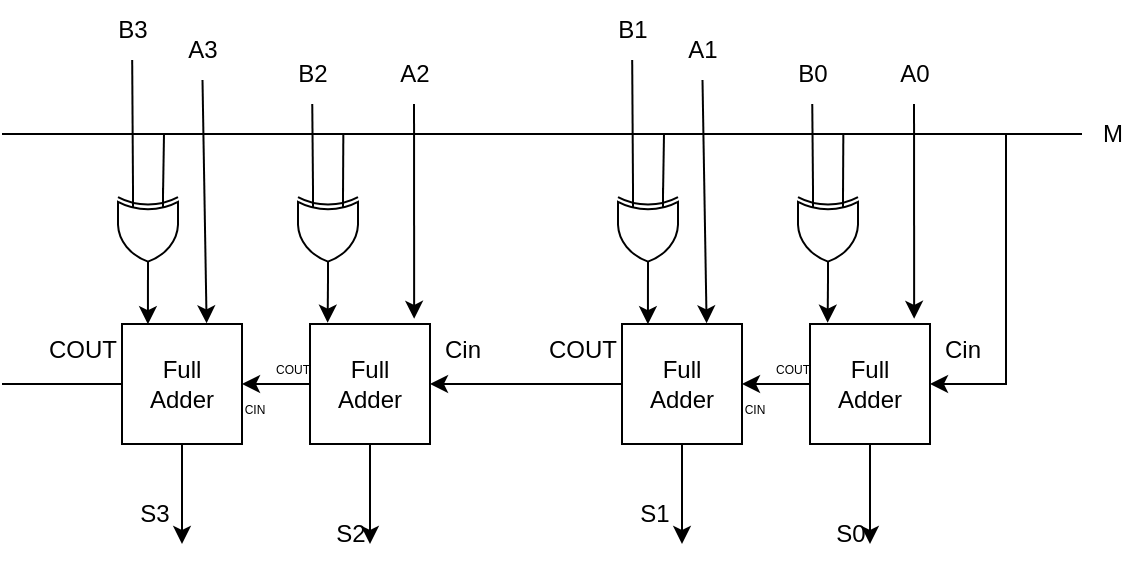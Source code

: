 <mxfile>
    <diagram id="flreC9h3vdEYkrik5NTV" name="Page-1">
        <mxGraphModel dx="517" dy="333" grid="1" gridSize="10" guides="1" tooltips="1" connect="1" arrows="1" fold="1" page="1" pageScale="1" pageWidth="827" pageHeight="1169" math="0" shadow="0">
            <root>
                <mxCell id="0"/>
                <mxCell id="1" parent="0"/>
                <mxCell id="87" style="edgeStyle=none;html=1;" edge="1" parent="1" source="88">
                    <mxGeometry relative="1" as="geometry">
                        <mxPoint x="560" y="422" as="targetPoint"/>
                    </mxGeometry>
                </mxCell>
                <mxCell id="144" style="edgeStyle=none;html=1;exitX=0;exitY=0.5;exitDx=0;exitDy=0;entryX=1;entryY=0.5;entryDx=0;entryDy=0;" edge="1" parent="1" source="88" target="120">
                    <mxGeometry relative="1" as="geometry"/>
                </mxCell>
                <mxCell id="88" value="Full&lt;div&gt;Adder&lt;/div&gt;" style="whiteSpace=wrap;html=1;" vertex="1" parent="1">
                    <mxGeometry x="530" y="312" width="60" height="60" as="geometry"/>
                </mxCell>
                <mxCell id="89" style="edgeStyle=none;html=1;entryX=1;entryY=0.5;entryDx=0;entryDy=0;" edge="1" parent="1" source="91" target="88">
                    <mxGeometry relative="1" as="geometry"/>
                </mxCell>
                <mxCell id="90" style="edgeStyle=none;html=1;" edge="1" parent="1" source="91">
                    <mxGeometry relative="1" as="geometry">
                        <mxPoint x="654" y="422" as="targetPoint"/>
                    </mxGeometry>
                </mxCell>
                <mxCell id="91" value="Full&lt;div&gt;Adder&lt;/div&gt;" style="whiteSpace=wrap;html=1;" vertex="1" parent="1">
                    <mxGeometry x="624" y="312" width="60" height="60" as="geometry"/>
                </mxCell>
                <mxCell id="92" style="edgeStyle=none;html=1;exitX=0;exitY=0.25;exitDx=0;exitDy=0;exitPerimeter=0;endArrow=none;endFill=0;" edge="1" parent="1">
                    <mxGeometry relative="1" as="geometry">
                        <mxPoint x="551" y="217" as="targetPoint"/>
                        <mxPoint x="550.5" y="248" as="sourcePoint"/>
                    </mxGeometry>
                </mxCell>
                <mxCell id="93" value="" style="verticalLabelPosition=bottom;shadow=0;dashed=0;align=center;html=1;verticalAlign=top;shape=mxgraph.electrical.logic_gates.logic_gate;operation=xor;rotation=90;" vertex="1" parent="1">
                    <mxGeometry x="520" y="252" width="46" height="30" as="geometry"/>
                </mxCell>
                <mxCell id="94" style="edgeStyle=none;html=1;exitX=0;exitY=0.25;exitDx=0;exitDy=0;exitPerimeter=0;endArrow=none;endFill=0;" edge="1" parent="1">
                    <mxGeometry relative="1" as="geometry">
                        <mxPoint x="640.667" y="217" as="targetPoint"/>
                        <mxPoint x="640.5" y="249" as="sourcePoint"/>
                    </mxGeometry>
                </mxCell>
                <mxCell id="95" value="" style="verticalLabelPosition=bottom;shadow=0;dashed=0;align=center;html=1;verticalAlign=top;shape=mxgraph.electrical.logic_gates.logic_gate;operation=xor;rotation=90;" vertex="1" parent="1">
                    <mxGeometry x="610" y="252" width="46" height="30" as="geometry"/>
                </mxCell>
                <mxCell id="96" style="edgeStyle=none;html=1;endArrow=none;endFill=0;" edge="1" parent="1" source="98">
                    <mxGeometry relative="1" as="geometry">
                        <mxPoint x="470" y="217" as="targetPoint"/>
                    </mxGeometry>
                </mxCell>
                <mxCell id="97" style="edgeStyle=orthogonalEdgeStyle;html=1;entryX=1;entryY=0.5;entryDx=0;entryDy=0;rounded=0;curved=0;" edge="1" parent="1" source="98" target="91">
                    <mxGeometry relative="1" as="geometry"/>
                </mxCell>
                <mxCell id="98" value="M" style="text;html=1;align=center;verticalAlign=middle;resizable=0;points=[];autosize=1;strokeColor=none;fillColor=none;" vertex="1" parent="1">
                    <mxGeometry x="760" y="202" width="30" height="30" as="geometry"/>
                </mxCell>
                <mxCell id="99" style="edgeStyle=none;html=1;entryX=0.216;entryY=0.002;entryDx=0;entryDy=0;entryPerimeter=0;" edge="1" parent="1" source="93" target="88">
                    <mxGeometry relative="1" as="geometry"/>
                </mxCell>
                <mxCell id="100" value="A1" style="text;html=1;align=center;verticalAlign=middle;resizable=0;points=[];autosize=1;strokeColor=none;fillColor=none;" vertex="1" parent="1">
                    <mxGeometry x="550" y="160" width="40" height="30" as="geometry"/>
                </mxCell>
                <mxCell id="101" style="edgeStyle=none;html=1;entryX=0.705;entryY=-0.006;entryDx=0;entryDy=0;entryPerimeter=0;" edge="1" parent="1" source="100" target="88">
                    <mxGeometry relative="1" as="geometry"/>
                </mxCell>
                <mxCell id="102" value="B1" style="text;html=1;align=center;verticalAlign=middle;resizable=0;points=[];autosize=1;strokeColor=none;fillColor=none;" vertex="1" parent="1">
                    <mxGeometry x="515" y="150" width="40" height="30" as="geometry"/>
                </mxCell>
                <mxCell id="103" style="edgeStyle=none;html=1;entryX=0;entryY=0.75;entryDx=0;entryDy=0;entryPerimeter=0;endArrow=none;endFill=0;" edge="1" parent="1" source="102" target="93">
                    <mxGeometry relative="1" as="geometry"/>
                </mxCell>
                <mxCell id="104" style="edgeStyle=none;html=1;exitX=1;exitY=0.5;exitDx=0;exitDy=0;exitPerimeter=0;entryX=0.147;entryY=-0.011;entryDx=0;entryDy=0;entryPerimeter=0;" edge="1" parent="1" source="95" target="91">
                    <mxGeometry relative="1" as="geometry"/>
                </mxCell>
                <mxCell id="105" value="A0" style="text;html=1;align=center;verticalAlign=middle;resizable=0;points=[];autosize=1;strokeColor=none;fillColor=none;" vertex="1" parent="1">
                    <mxGeometry x="656" y="172" width="40" height="30" as="geometry"/>
                </mxCell>
                <mxCell id="106" style="edgeStyle=none;html=1;entryX=0.868;entryY=-0.043;entryDx=0;entryDy=0;entryPerimeter=0;" edge="1" parent="1" source="105" target="91">
                    <mxGeometry relative="1" as="geometry"/>
                </mxCell>
                <mxCell id="107" value="B0" style="text;html=1;align=center;verticalAlign=middle;resizable=0;points=[];autosize=1;strokeColor=none;fillColor=none;" vertex="1" parent="1">
                    <mxGeometry x="605" y="172" width="40" height="30" as="geometry"/>
                </mxCell>
                <mxCell id="108" style="edgeStyle=none;html=1;entryX=0;entryY=0.75;entryDx=0;entryDy=0;entryPerimeter=0;endArrow=none;endFill=0;" edge="1" parent="1" source="107" target="95">
                    <mxGeometry relative="1" as="geometry"/>
                </mxCell>
                <mxCell id="109" value="Cin" style="text;html=1;align=center;verticalAlign=middle;resizable=0;points=[];autosize=1;strokeColor=none;fillColor=none;" vertex="1" parent="1">
                    <mxGeometry x="680" y="310" width="40" height="30" as="geometry"/>
                </mxCell>
                <mxCell id="110" value="COUT" style="text;html=1;align=center;verticalAlign=middle;resizable=0;points=[];autosize=1;strokeColor=none;fillColor=none;fontSize=6;" vertex="1" parent="1">
                    <mxGeometry x="595" y="325" width="40" height="20" as="geometry"/>
                </mxCell>
                <mxCell id="111" value="CIN" style="text;html=1;align=center;verticalAlign=middle;resizable=0;points=[];autosize=1;strokeColor=none;fillColor=none;fontSize=6;" vertex="1" parent="1">
                    <mxGeometry x="581" y="345" width="30" height="20" as="geometry"/>
                </mxCell>
                <mxCell id="112" value="COUT" style="text;html=1;align=center;verticalAlign=middle;resizable=0;points=[];autosize=1;strokeColor=none;fillColor=none;" vertex="1" parent="1">
                    <mxGeometry x="480" y="310" width="60" height="30" as="geometry"/>
                </mxCell>
                <mxCell id="113" value="S0" style="text;html=1;align=center;verticalAlign=middle;resizable=0;points=[];autosize=1;strokeColor=none;fillColor=none;" vertex="1" parent="1">
                    <mxGeometry x="624" y="402" width="40" height="30" as="geometry"/>
                </mxCell>
                <mxCell id="114" value="S1" style="text;html=1;align=center;verticalAlign=middle;resizable=0;points=[];autosize=1;strokeColor=none;fillColor=none;" vertex="1" parent="1">
                    <mxGeometry x="526" y="392" width="40" height="30" as="geometry"/>
                </mxCell>
                <mxCell id="115" style="edgeStyle=none;html=1;endArrow=none;endFill=0;" edge="1" parent="1" source="117">
                    <mxGeometry relative="1" as="geometry">
                        <mxPoint x="220" y="342" as="targetPoint"/>
                    </mxGeometry>
                </mxCell>
                <mxCell id="116" style="edgeStyle=none;html=1;" edge="1" parent="1" source="117">
                    <mxGeometry relative="1" as="geometry">
                        <mxPoint x="310" y="422" as="targetPoint"/>
                    </mxGeometry>
                </mxCell>
                <mxCell id="117" value="Full&lt;div&gt;Adder&lt;/div&gt;" style="whiteSpace=wrap;html=1;" vertex="1" parent="1">
                    <mxGeometry x="280" y="312" width="60" height="60" as="geometry"/>
                </mxCell>
                <mxCell id="118" style="edgeStyle=none;html=1;entryX=1;entryY=0.5;entryDx=0;entryDy=0;" edge="1" parent="1" source="120" target="117">
                    <mxGeometry relative="1" as="geometry"/>
                </mxCell>
                <mxCell id="119" style="edgeStyle=none;html=1;" edge="1" parent="1" source="120">
                    <mxGeometry relative="1" as="geometry">
                        <mxPoint x="404" y="422" as="targetPoint"/>
                    </mxGeometry>
                </mxCell>
                <mxCell id="120" value="Full&lt;div&gt;Adder&lt;/div&gt;" style="whiteSpace=wrap;html=1;" vertex="1" parent="1">
                    <mxGeometry x="374" y="312" width="60" height="60" as="geometry"/>
                </mxCell>
                <mxCell id="121" style="edgeStyle=none;html=1;exitX=0;exitY=0.25;exitDx=0;exitDy=0;exitPerimeter=0;endArrow=none;endFill=0;" edge="1" parent="1">
                    <mxGeometry relative="1" as="geometry">
                        <mxPoint x="301" y="217" as="targetPoint"/>
                        <mxPoint x="300.5" y="248" as="sourcePoint"/>
                    </mxGeometry>
                </mxCell>
                <mxCell id="122" value="" style="verticalLabelPosition=bottom;shadow=0;dashed=0;align=center;html=1;verticalAlign=top;shape=mxgraph.electrical.logic_gates.logic_gate;operation=xor;rotation=90;" vertex="1" parent="1">
                    <mxGeometry x="270" y="252" width="46" height="30" as="geometry"/>
                </mxCell>
                <mxCell id="123" style="edgeStyle=none;html=1;exitX=0;exitY=0.25;exitDx=0;exitDy=0;exitPerimeter=0;endArrow=none;endFill=0;" edge="1" parent="1">
                    <mxGeometry relative="1" as="geometry">
                        <mxPoint x="390.667" y="217" as="targetPoint"/>
                        <mxPoint x="390.5" y="249" as="sourcePoint"/>
                    </mxGeometry>
                </mxCell>
                <mxCell id="124" value="" style="verticalLabelPosition=bottom;shadow=0;dashed=0;align=center;html=1;verticalAlign=top;shape=mxgraph.electrical.logic_gates.logic_gate;operation=xor;rotation=90;" vertex="1" parent="1">
                    <mxGeometry x="360" y="252" width="46" height="30" as="geometry"/>
                </mxCell>
                <mxCell id="125" style="edgeStyle=none;html=1;endArrow=none;endFill=0;" edge="1" parent="1">
                    <mxGeometry relative="1" as="geometry">
                        <mxPoint x="220" y="217" as="targetPoint"/>
                        <mxPoint x="510" y="217" as="sourcePoint"/>
                    </mxGeometry>
                </mxCell>
                <mxCell id="128" style="edgeStyle=none;html=1;entryX=0.216;entryY=0.002;entryDx=0;entryDy=0;entryPerimeter=0;" edge="1" parent="1" source="122" target="117">
                    <mxGeometry relative="1" as="geometry"/>
                </mxCell>
                <mxCell id="129" value="A3" style="text;html=1;align=center;verticalAlign=middle;resizable=0;points=[];autosize=1;strokeColor=none;fillColor=none;" vertex="1" parent="1">
                    <mxGeometry x="300" y="160" width="40" height="30" as="geometry"/>
                </mxCell>
                <mxCell id="130" style="edgeStyle=none;html=1;entryX=0.705;entryY=-0.006;entryDx=0;entryDy=0;entryPerimeter=0;" edge="1" parent="1" source="129" target="117">
                    <mxGeometry relative="1" as="geometry"/>
                </mxCell>
                <mxCell id="131" value="B3" style="text;html=1;align=center;verticalAlign=middle;resizable=0;points=[];autosize=1;strokeColor=none;fillColor=none;" vertex="1" parent="1">
                    <mxGeometry x="265" y="150" width="40" height="30" as="geometry"/>
                </mxCell>
                <mxCell id="132" style="edgeStyle=none;html=1;entryX=0;entryY=0.75;entryDx=0;entryDy=0;entryPerimeter=0;endArrow=none;endFill=0;" edge="1" parent="1" source="131" target="122">
                    <mxGeometry relative="1" as="geometry"/>
                </mxCell>
                <mxCell id="133" style="edgeStyle=none;html=1;exitX=1;exitY=0.5;exitDx=0;exitDy=0;exitPerimeter=0;entryX=0.147;entryY=-0.011;entryDx=0;entryDy=0;entryPerimeter=0;" edge="1" parent="1" source="124" target="120">
                    <mxGeometry relative="1" as="geometry"/>
                </mxCell>
                <mxCell id="134" value="A2" style="text;html=1;align=center;verticalAlign=middle;resizable=0;points=[];autosize=1;strokeColor=none;fillColor=none;" vertex="1" parent="1">
                    <mxGeometry x="406" y="172" width="40" height="30" as="geometry"/>
                </mxCell>
                <mxCell id="135" style="edgeStyle=none;html=1;entryX=0.868;entryY=-0.043;entryDx=0;entryDy=0;entryPerimeter=0;" edge="1" parent="1" source="134" target="120">
                    <mxGeometry relative="1" as="geometry"/>
                </mxCell>
                <mxCell id="136" value="B2" style="text;html=1;align=center;verticalAlign=middle;resizable=0;points=[];autosize=1;strokeColor=none;fillColor=none;" vertex="1" parent="1">
                    <mxGeometry x="355" y="172" width="40" height="30" as="geometry"/>
                </mxCell>
                <mxCell id="137" style="edgeStyle=none;html=1;entryX=0;entryY=0.75;entryDx=0;entryDy=0;entryPerimeter=0;endArrow=none;endFill=0;" edge="1" parent="1" source="136" target="124">
                    <mxGeometry relative="1" as="geometry"/>
                </mxCell>
                <mxCell id="138" value="Cin" style="text;html=1;align=center;verticalAlign=middle;resizable=0;points=[];autosize=1;strokeColor=none;fillColor=none;" vertex="1" parent="1">
                    <mxGeometry x="430" y="310" width="40" height="30" as="geometry"/>
                </mxCell>
                <mxCell id="139" value="COUT" style="text;html=1;align=center;verticalAlign=middle;resizable=0;points=[];autosize=1;strokeColor=none;fillColor=none;fontSize=6;" vertex="1" parent="1">
                    <mxGeometry x="345" y="325" width="40" height="20" as="geometry"/>
                </mxCell>
                <mxCell id="140" value="CIN" style="text;html=1;align=center;verticalAlign=middle;resizable=0;points=[];autosize=1;strokeColor=none;fillColor=none;fontSize=6;" vertex="1" parent="1">
                    <mxGeometry x="331" y="345" width="30" height="20" as="geometry"/>
                </mxCell>
                <mxCell id="141" value="COUT" style="text;html=1;align=center;verticalAlign=middle;resizable=0;points=[];autosize=1;strokeColor=none;fillColor=none;" vertex="1" parent="1">
                    <mxGeometry x="230" y="310" width="60" height="30" as="geometry"/>
                </mxCell>
                <mxCell id="142" value="S2" style="text;html=1;align=center;verticalAlign=middle;resizable=0;points=[];autosize=1;strokeColor=none;fillColor=none;" vertex="1" parent="1">
                    <mxGeometry x="374" y="402" width="40" height="30" as="geometry"/>
                </mxCell>
                <mxCell id="143" value="S3" style="text;html=1;align=center;verticalAlign=middle;resizable=0;points=[];autosize=1;strokeColor=none;fillColor=none;" vertex="1" parent="1">
                    <mxGeometry x="276" y="392" width="40" height="30" as="geometry"/>
                </mxCell>
            </root>
        </mxGraphModel>
    </diagram>
</mxfile>